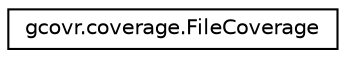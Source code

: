 digraph "Graphical Class Hierarchy"
{
 // LATEX_PDF_SIZE
  edge [fontname="Helvetica",fontsize="10",labelfontname="Helvetica",labelfontsize="10"];
  node [fontname="Helvetica",fontsize="10",shape=record];
  rankdir="LR";
  Node0 [label="gcovr.coverage.FileCoverage",height=0.2,width=0.4,color="black", fillcolor="white", style="filled",URL="$classgcovr_1_1coverage_1_1FileCoverage.html",tooltip=" "];
}
